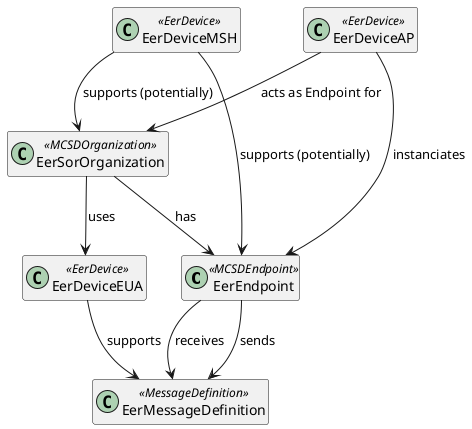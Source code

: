 @startuml EER

hide empty members

class "EerEndpoint" as EerEndpoint <<MCSDEndpoint>>
class "EerSorOrganization" as EerOrganization <<MCSDOrganization>>
class "EerMessageDefinition" as EerMessageDefinition <<MessageDefinition>>
class "EerDeviceEUA" as EerDeviceEUA <<EerDevice>>
class "EerDeviceAP" as EerDeviceAP <<EerDevice>>
class "EerDeviceMSH" as EerDeviceMSH <<EerDevice>>

EerOrganization --> EerEndpoint : "has"
EerOrganization --> EerDeviceEUA : "uses"
EerDeviceAP --> EerOrganization : "acts as Endpoint for"
EerDeviceAP --> EerEndpoint : "instanciates"
EerDeviceEUA --> EerMessageDefinition : "supports"
EerEndpoint --> EerMessageDefinition : "sends"
EerEndpoint --> EerMessageDefinition : "receives"
EerDeviceMSH --> EerOrganization : "supports (potentially)"
EerDeviceMSH --> EerEndpoint : "supports (potentially)"

@enduml
